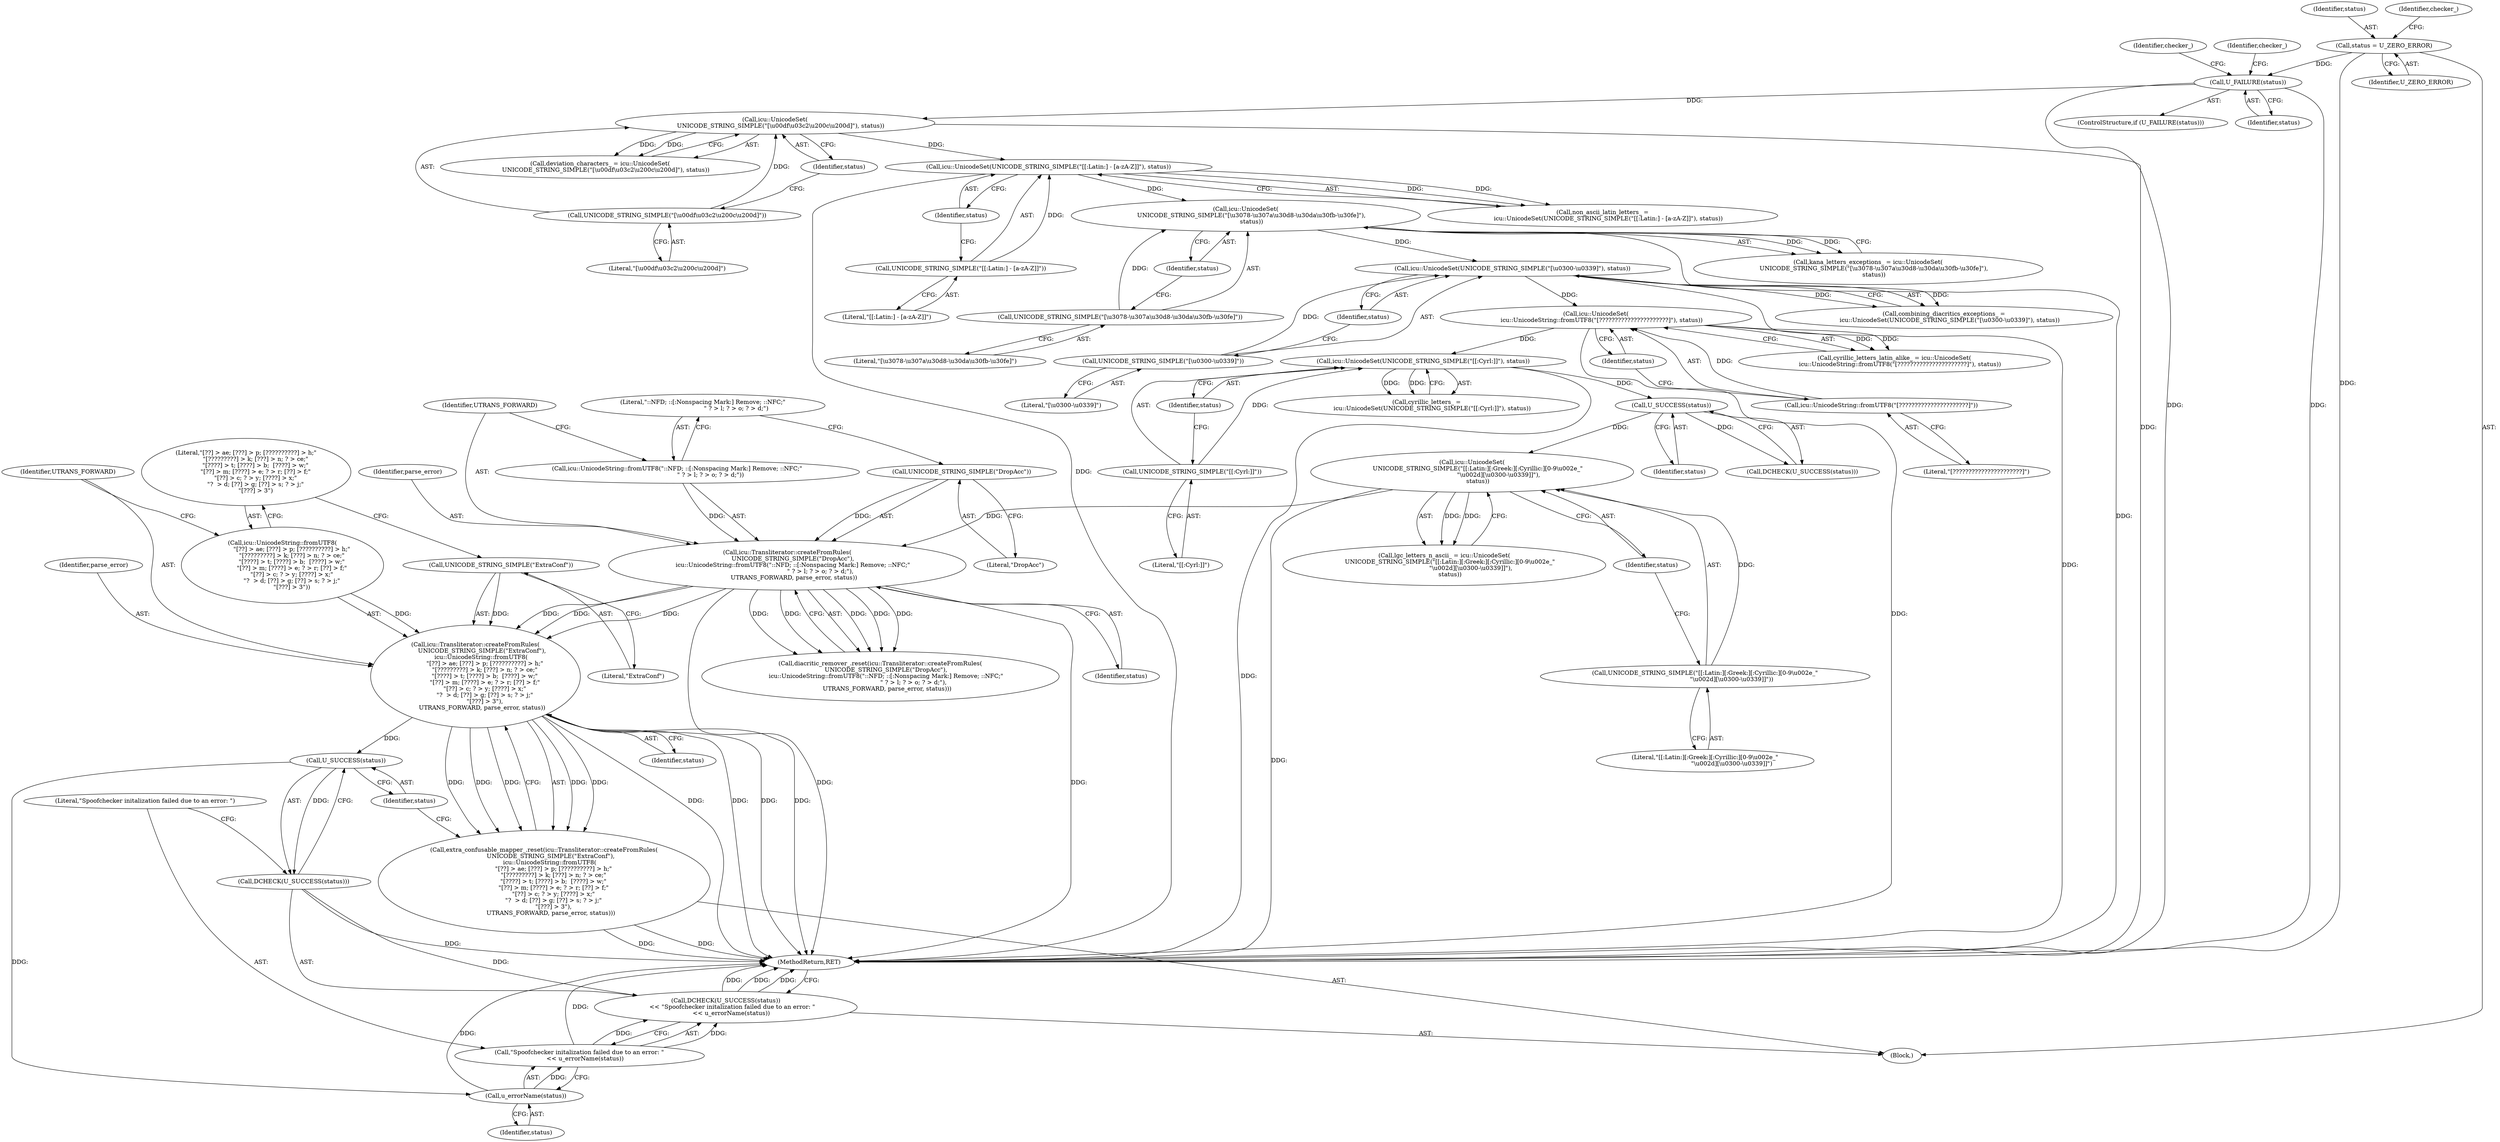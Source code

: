 digraph "0_Chrome_f8bc31acf099873ebc623e92908477f2e99c17f6@API" {
"1000208" [label="(Call,icu::Transliterator::createFromRules(\n       UNICODE_STRING_SIMPLE(\"ExtraConf\"),\n      icu::UnicodeString::fromUTF8(\n          \"[??] > ae; [???] > p; [??????????] > h;\"\n          \"[?????????] > k; [???] > n; ? > ce;\"\n          \"[????] > t; [????] > b;  [????] > w;\"\n          \"[??] > m; [????] > e; ? > r; [??] > f;\"\n          \"[??] > c; ? > y; [????] > x;\"\n          \"?  > d; [??] > g; [??] > s; ? > j;\"\n          \"[???] > 3\"),\n       UTRANS_FORWARD, parse_error, status))"];
"1000209" [label="(Call,UNICODE_STRING_SIMPLE(\"ExtraConf\"))"];
"1000211" [label="(Call,icu::UnicodeString::fromUTF8(\n          \"[??] > ae; [???] > p; [??????????] > h;\"\n          \"[?????????] > k; [???] > n; ? > ce;\"\n          \"[????] > t; [????] > b;  [????] > w;\"\n          \"[??] > m; [????] > e; ? > r; [??] > f;\"\n          \"[??] > c; ? > y; [????] > x;\"\n          \"?  > d; [??] > g; [??] > s; ? > j;\"\n          \"[???] > 3\"))"];
"1000199" [label="(Call,icu::Transliterator::createFromRules(\n      UNICODE_STRING_SIMPLE(\"DropAcc\"),\n      icu::UnicodeString::fromUTF8(\"::NFD; ::[:Nonspacing Mark:] Remove; ::NFC;\"\n                                   \" ? > l; ? > o; ? > d;\"),\n       UTRANS_FORWARD, parse_error, status))"];
"1000200" [label="(Call,UNICODE_STRING_SIMPLE(\"DropAcc\"))"];
"1000202" [label="(Call,icu::UnicodeString::fromUTF8(\"::NFD; ::[:Nonspacing Mark:] Remove; ::NFC;\"\n                                   \" ? > l; ? > o; ? > d;\"))"];
"1000192" [label="(Call,icu::UnicodeSet(\n      UNICODE_STRING_SIMPLE(\"[[:Latin:][:Greek:][:Cyrillic:][0-9\\u002e_\"\n                            \"\\u002d][\\u0300-\\u0339]]\"),\n      status))"];
"1000193" [label="(Call,UNICODE_STRING_SIMPLE(\"[[:Latin:][:Greek:][:Cyrillic:][0-9\\u002e_\"\n                            \"\\u002d][\\u0300-\\u0339]]\"))"];
"1000188" [label="(Call,U_SUCCESS(status))"];
"1000182" [label="(Call,icu::UnicodeSet(UNICODE_STRING_SIMPLE(\"[[:Cyrl:]]\"), status))"];
"1000183" [label="(Call,UNICODE_STRING_SIMPLE(\"[[:Cyrl:]]\"))"];
"1000175" [label="(Call,icu::UnicodeSet(\n      icu::UnicodeString::fromUTF8(\"[??????????????????????]\"), status))"];
"1000176" [label="(Call,icu::UnicodeString::fromUTF8(\"[??????????????????????]\"))"];
"1000168" [label="(Call,icu::UnicodeSet(UNICODE_STRING_SIMPLE(\"[\\u0300-\\u0339]\"), status))"];
"1000169" [label="(Call,UNICODE_STRING_SIMPLE(\"[\\u0300-\\u0339]\"))"];
"1000161" [label="(Call,icu::UnicodeSet(\n      UNICODE_STRING_SIMPLE(\"[\\u3078-\\u307a\\u30d8-\\u30da\\u30fb-\\u30fe]\"),\n      status))"];
"1000162" [label="(Call,UNICODE_STRING_SIMPLE(\"[\\u3078-\\u307a\\u30d8-\\u30da\\u30fb-\\u30fe]\"))"];
"1000154" [label="(Call,icu::UnicodeSet(UNICODE_STRING_SIMPLE(\"[[:Latin:] - [a-zA-Z]]\"), status))"];
"1000155" [label="(Call,UNICODE_STRING_SIMPLE(\"[[:Latin:] - [a-zA-Z]]\"))"];
"1000147" [label="(Call,icu::UnicodeSet(\n      UNICODE_STRING_SIMPLE(\"[\\u00df\\u03c2\\u200c\\u200d]\"), status))"];
"1000148" [label="(Call,UNICODE_STRING_SIMPLE(\"[\\u00df\\u03c2\\u200c\\u200d]\"))"];
"1000118" [label="(Call,U_FAILURE(status))"];
"1000109" [label="(Call,status = U_ZERO_ERROR)"];
"1000207" [label="(Call,extra_confusable_mapper_.reset(icu::Transliterator::createFromRules(\n       UNICODE_STRING_SIMPLE(\"ExtraConf\"),\n      icu::UnicodeString::fromUTF8(\n          \"[??] > ae; [???] > p; [??????????] > h;\"\n          \"[?????????] > k; [???] > n; ? > ce;\"\n          \"[????] > t; [????] > b;  [????] > w;\"\n          \"[??] > m; [????] > e; ? > r; [??] > f;\"\n          \"[??] > c; ? > y; [????] > x;\"\n          \"?  > d; [??] > g; [??] > s; ? > j;\"\n          \"[???] > 3\"),\n       UTRANS_FORWARD, parse_error, status)))"];
"1000218" [label="(Call,U_SUCCESS(status))"];
"1000217" [label="(Call,DCHECK(U_SUCCESS(status)))"];
"1000216" [label="(Call,DCHECK(U_SUCCESS(status))\n       << \"Spoofchecker initalization failed due to an error: \"\n      << u_errorName(status))"];
"1000222" [label="(Call,u_errorName(status))"];
"1000220" [label="(Call,\"Spoofchecker initalization failed due to an error: \"\n      << u_errorName(status))"];
"1000185" [label="(Identifier,status)"];
"1000166" [label="(Call,combining_diacritics_exceptions_ =\n      icu::UnicodeSet(UNICODE_STRING_SIMPLE(\"[\\u0300-\\u0339]\"), status))"];
"1000217" [label="(Call,DCHECK(U_SUCCESS(status)))"];
"1000119" [label="(Identifier,status)"];
"1000224" [label="(MethodReturn,RET)"];
"1000157" [label="(Identifier,status)"];
"1000219" [label="(Identifier,status)"];
"1000198" [label="(Call,diacritic_remover_.reset(icu::Transliterator::createFromRules(\n      UNICODE_STRING_SIMPLE(\"DropAcc\"),\n      icu::UnicodeString::fromUTF8(\"::NFD; ::[:Nonspacing Mark:] Remove; ::NFC;\"\n                                   \" ? > l; ? > o; ? > d;\"),\n       UTRANS_FORWARD, parse_error, status)))"];
"1000150" [label="(Identifier,status)"];
"1000163" [label="(Literal,\"[\\u3078-\\u307a\\u30d8-\\u30da\\u30fb-\\u30fe]\")"];
"1000156" [label="(Literal,\"[[:Latin:] - [a-zA-Z]]\")"];
"1000111" [label="(Identifier,U_ZERO_ERROR)"];
"1000187" [label="(Call,DCHECK(U_SUCCESS(status)))"];
"1000215" [label="(Identifier,status)"];
"1000161" [label="(Call,icu::UnicodeSet(\n      UNICODE_STRING_SIMPLE(\"[\\u3078-\\u307a\\u30d8-\\u30da\\u30fb-\\u30fe]\"),\n      status))"];
"1000175" [label="(Call,icu::UnicodeSet(\n      icu::UnicodeString::fromUTF8(\"[??????????????????????]\"), status))"];
"1000201" [label="(Literal,\"DropAcc\")"];
"1000162" [label="(Call,UNICODE_STRING_SIMPLE(\"[\\u3078-\\u307a\\u30d8-\\u30da\\u30fb-\\u30fe]\"))"];
"1000155" [label="(Call,UNICODE_STRING_SIMPLE(\"[[:Latin:] - [a-zA-Z]]\"))"];
"1000213" [label="(Identifier,UTRANS_FORWARD)"];
"1000122" [label="(Identifier,checker_)"];
"1000194" [label="(Literal,\"[[:Latin:][:Greek:][:Cyrillic:][0-9\\u002e_\"\n                            \"\\u002d][\\u0300-\\u0339]]\")"];
"1000199" [label="(Call,icu::Transliterator::createFromRules(\n      UNICODE_STRING_SIMPLE(\"DropAcc\"),\n      icu::UnicodeString::fromUTF8(\"::NFD; ::[:Nonspacing Mark:] Remove; ::NFC;\"\n                                   \" ? > l; ? > o; ? > d;\"),\n       UTRANS_FORWARD, parse_error, status))"];
"1000176" [label="(Call,icu::UnicodeString::fromUTF8(\"[??????????????????????]\"))"];
"1000177" [label="(Literal,\"[??????????????????????]\")"];
"1000204" [label="(Identifier,UTRANS_FORWARD)"];
"1000169" [label="(Call,UNICODE_STRING_SIMPLE(\"[\\u0300-\\u0339]\"))"];
"1000189" [label="(Identifier,status)"];
"1000214" [label="(Identifier,parse_error)"];
"1000211" [label="(Call,icu::UnicodeString::fromUTF8(\n          \"[??] > ae; [???] > p; [??????????] > h;\"\n          \"[?????????] > k; [???] > n; ? > ce;\"\n          \"[????] > t; [????] > b;  [????] > w;\"\n          \"[??] > m; [????] > e; ? > r; [??] > f;\"\n          \"[??] > c; ? > y; [????] > x;\"\n          \"?  > d; [??] > g; [??] > s; ? > j;\"\n          \"[???] > 3\"))"];
"1000203" [label="(Literal,\"::NFD; ::[:Nonspacing Mark:] Remove; ::NFC;\"\n                                   \" ? > l; ? > o; ? > d;\")"];
"1000209" [label="(Call,UNICODE_STRING_SIMPLE(\"ExtraConf\"))"];
"1000192" [label="(Call,icu::UnicodeSet(\n      UNICODE_STRING_SIMPLE(\"[[:Latin:][:Greek:][:Cyrillic:][0-9\\u002e_\"\n                            \"\\u002d][\\u0300-\\u0339]]\"),\n      status))"];
"1000148" [label="(Call,UNICODE_STRING_SIMPLE(\"[\\u00df\\u03c2\\u200c\\u200d]\"))"];
"1000170" [label="(Literal,\"[\\u0300-\\u0339]\")"];
"1000109" [label="(Call,status = U_ZERO_ERROR)"];
"1000107" [label="(Block,)"];
"1000216" [label="(Call,DCHECK(U_SUCCESS(status))\n       << \"Spoofchecker initalization failed due to an error: \"\n      << u_errorName(status))"];
"1000168" [label="(Call,icu::UnicodeSet(UNICODE_STRING_SIMPLE(\"[\\u0300-\\u0339]\"), status))"];
"1000188" [label="(Call,U_SUCCESS(status))"];
"1000200" [label="(Call,UNICODE_STRING_SIMPLE(\"DropAcc\"))"];
"1000154" [label="(Call,icu::UnicodeSet(UNICODE_STRING_SIMPLE(\"[[:Latin:] - [a-zA-Z]]\"), status))"];
"1000205" [label="(Identifier,parse_error)"];
"1000206" [label="(Identifier,status)"];
"1000159" [label="(Call,kana_letters_exceptions_ = icu::UnicodeSet(\n      UNICODE_STRING_SIMPLE(\"[\\u3078-\\u307a\\u30d8-\\u30da\\u30fb-\\u30fe]\"),\n      status))"];
"1000210" [label="(Literal,\"ExtraConf\")"];
"1000149" [label="(Literal,\"[\\u00df\\u03c2\\u200c\\u200d]\")"];
"1000117" [label="(ControlStructure,if (U_FAILURE(status)))"];
"1000110" [label="(Identifier,status)"];
"1000164" [label="(Identifier,status)"];
"1000184" [label="(Literal,\"[[:Cyrl:]]\")"];
"1000190" [label="(Call,lgc_letters_n_ascii_ = icu::UnicodeSet(\n      UNICODE_STRING_SIMPLE(\"[[:Latin:][:Greek:][:Cyrillic:][0-9\\u002e_\"\n                            \"\\u002d][\\u0300-\\u0339]]\"),\n      status))"];
"1000195" [label="(Identifier,status)"];
"1000182" [label="(Call,icu::UnicodeSet(UNICODE_STRING_SIMPLE(\"[[:Cyrl:]]\"), status))"];
"1000178" [label="(Identifier,status)"];
"1000113" [label="(Identifier,checker_)"];
"1000173" [label="(Call,cyrillic_letters_latin_alike_ = icu::UnicodeSet(\n      icu::UnicodeString::fromUTF8(\"[??????????????????????]\"), status))"];
"1000222" [label="(Call,u_errorName(status))"];
"1000208" [label="(Call,icu::Transliterator::createFromRules(\n       UNICODE_STRING_SIMPLE(\"ExtraConf\"),\n      icu::UnicodeString::fromUTF8(\n          \"[??] > ae; [???] > p; [??????????] > h;\"\n          \"[?????????] > k; [???] > n; ? > ce;\"\n          \"[????] > t; [????] > b;  [????] > w;\"\n          \"[??] > m; [????] > e; ? > r; [??] > f;\"\n          \"[??] > c; ? > y; [????] > x;\"\n          \"?  > d; [??] > g; [??] > s; ? > j;\"\n          \"[???] > 3\"),\n       UTRANS_FORWARD, parse_error, status))"];
"1000220" [label="(Call,\"Spoofchecker initalization failed due to an error: \"\n      << u_errorName(status))"];
"1000218" [label="(Call,U_SUCCESS(status))"];
"1000147" [label="(Call,icu::UnicodeSet(\n      UNICODE_STRING_SIMPLE(\"[\\u00df\\u03c2\\u200c\\u200d]\"), status))"];
"1000145" [label="(Call,deviation_characters_ = icu::UnicodeSet(\n      UNICODE_STRING_SIMPLE(\"[\\u00df\\u03c2\\u200c\\u200d]\"), status))"];
"1000180" [label="(Call,cyrillic_letters_ =\n      icu::UnicodeSet(UNICODE_STRING_SIMPLE(\"[[:Cyrl:]]\"), status))"];
"1000183" [label="(Call,UNICODE_STRING_SIMPLE(\"[[:Cyrl:]]\"))"];
"1000126" [label="(Identifier,checker_)"];
"1000193" [label="(Call,UNICODE_STRING_SIMPLE(\"[[:Latin:][:Greek:][:Cyrillic:][0-9\\u002e_\"\n                            \"\\u002d][\\u0300-\\u0339]]\"))"];
"1000212" [label="(Literal,\"[??] > ae; [???] > p; [??????????] > h;\"\n          \"[?????????] > k; [???] > n; ? > ce;\"\n          \"[????] > t; [????] > b;  [????] > w;\"\n          \"[??] > m; [????] > e; ? > r; [??] > f;\"\n          \"[??] > c; ? > y; [????] > x;\"\n          \"?  > d; [??] > g; [??] > s; ? > j;\"\n          \"[???] > 3\")"];
"1000223" [label="(Identifier,status)"];
"1000152" [label="(Call,non_ascii_latin_letters_ =\n      icu::UnicodeSet(UNICODE_STRING_SIMPLE(\"[[:Latin:] - [a-zA-Z]]\"), status))"];
"1000221" [label="(Literal,\"Spoofchecker initalization failed due to an error: \")"];
"1000207" [label="(Call,extra_confusable_mapper_.reset(icu::Transliterator::createFromRules(\n       UNICODE_STRING_SIMPLE(\"ExtraConf\"),\n      icu::UnicodeString::fromUTF8(\n          \"[??] > ae; [???] > p; [??????????] > h;\"\n          \"[?????????] > k; [???] > n; ? > ce;\"\n          \"[????] > t; [????] > b;  [????] > w;\"\n          \"[??] > m; [????] > e; ? > r; [??] > f;\"\n          \"[??] > c; ? > y; [????] > x;\"\n          \"?  > d; [??] > g; [??] > s; ? > j;\"\n          \"[???] > 3\"),\n       UTRANS_FORWARD, parse_error, status)))"];
"1000118" [label="(Call,U_FAILURE(status))"];
"1000171" [label="(Identifier,status)"];
"1000202" [label="(Call,icu::UnicodeString::fromUTF8(\"::NFD; ::[:Nonspacing Mark:] Remove; ::NFC;\"\n                                   \" ? > l; ? > o; ? > d;\"))"];
"1000208" -> "1000207"  [label="AST: "];
"1000208" -> "1000215"  [label="CFG: "];
"1000209" -> "1000208"  [label="AST: "];
"1000211" -> "1000208"  [label="AST: "];
"1000213" -> "1000208"  [label="AST: "];
"1000214" -> "1000208"  [label="AST: "];
"1000215" -> "1000208"  [label="AST: "];
"1000207" -> "1000208"  [label="CFG: "];
"1000208" -> "1000224"  [label="DDG: "];
"1000208" -> "1000224"  [label="DDG: "];
"1000208" -> "1000224"  [label="DDG: "];
"1000208" -> "1000224"  [label="DDG: "];
"1000208" -> "1000207"  [label="DDG: "];
"1000208" -> "1000207"  [label="DDG: "];
"1000208" -> "1000207"  [label="DDG: "];
"1000208" -> "1000207"  [label="DDG: "];
"1000208" -> "1000207"  [label="DDG: "];
"1000209" -> "1000208"  [label="DDG: "];
"1000211" -> "1000208"  [label="DDG: "];
"1000199" -> "1000208"  [label="DDG: "];
"1000199" -> "1000208"  [label="DDG: "];
"1000199" -> "1000208"  [label="DDG: "];
"1000208" -> "1000218"  [label="DDG: "];
"1000209" -> "1000210"  [label="CFG: "];
"1000210" -> "1000209"  [label="AST: "];
"1000212" -> "1000209"  [label="CFG: "];
"1000211" -> "1000212"  [label="CFG: "];
"1000212" -> "1000211"  [label="AST: "];
"1000213" -> "1000211"  [label="CFG: "];
"1000199" -> "1000198"  [label="AST: "];
"1000199" -> "1000206"  [label="CFG: "];
"1000200" -> "1000199"  [label="AST: "];
"1000202" -> "1000199"  [label="AST: "];
"1000204" -> "1000199"  [label="AST: "];
"1000205" -> "1000199"  [label="AST: "];
"1000206" -> "1000199"  [label="AST: "];
"1000198" -> "1000199"  [label="CFG: "];
"1000199" -> "1000224"  [label="DDG: "];
"1000199" -> "1000224"  [label="DDG: "];
"1000199" -> "1000198"  [label="DDG: "];
"1000199" -> "1000198"  [label="DDG: "];
"1000199" -> "1000198"  [label="DDG: "];
"1000199" -> "1000198"  [label="DDG: "];
"1000199" -> "1000198"  [label="DDG: "];
"1000200" -> "1000199"  [label="DDG: "];
"1000202" -> "1000199"  [label="DDG: "];
"1000192" -> "1000199"  [label="DDG: "];
"1000200" -> "1000201"  [label="CFG: "];
"1000201" -> "1000200"  [label="AST: "];
"1000203" -> "1000200"  [label="CFG: "];
"1000202" -> "1000203"  [label="CFG: "];
"1000203" -> "1000202"  [label="AST: "];
"1000204" -> "1000202"  [label="CFG: "];
"1000192" -> "1000190"  [label="AST: "];
"1000192" -> "1000195"  [label="CFG: "];
"1000193" -> "1000192"  [label="AST: "];
"1000195" -> "1000192"  [label="AST: "];
"1000190" -> "1000192"  [label="CFG: "];
"1000192" -> "1000224"  [label="DDG: "];
"1000192" -> "1000190"  [label="DDG: "];
"1000192" -> "1000190"  [label="DDG: "];
"1000193" -> "1000192"  [label="DDG: "];
"1000188" -> "1000192"  [label="DDG: "];
"1000193" -> "1000194"  [label="CFG: "];
"1000194" -> "1000193"  [label="AST: "];
"1000195" -> "1000193"  [label="CFG: "];
"1000188" -> "1000187"  [label="AST: "];
"1000188" -> "1000189"  [label="CFG: "];
"1000189" -> "1000188"  [label="AST: "];
"1000187" -> "1000188"  [label="CFG: "];
"1000188" -> "1000187"  [label="DDG: "];
"1000182" -> "1000188"  [label="DDG: "];
"1000182" -> "1000180"  [label="AST: "];
"1000182" -> "1000185"  [label="CFG: "];
"1000183" -> "1000182"  [label="AST: "];
"1000185" -> "1000182"  [label="AST: "];
"1000180" -> "1000182"  [label="CFG: "];
"1000182" -> "1000224"  [label="DDG: "];
"1000182" -> "1000180"  [label="DDG: "];
"1000182" -> "1000180"  [label="DDG: "];
"1000183" -> "1000182"  [label="DDG: "];
"1000175" -> "1000182"  [label="DDG: "];
"1000183" -> "1000184"  [label="CFG: "];
"1000184" -> "1000183"  [label="AST: "];
"1000185" -> "1000183"  [label="CFG: "];
"1000175" -> "1000173"  [label="AST: "];
"1000175" -> "1000178"  [label="CFG: "];
"1000176" -> "1000175"  [label="AST: "];
"1000178" -> "1000175"  [label="AST: "];
"1000173" -> "1000175"  [label="CFG: "];
"1000175" -> "1000224"  [label="DDG: "];
"1000175" -> "1000173"  [label="DDG: "];
"1000175" -> "1000173"  [label="DDG: "];
"1000176" -> "1000175"  [label="DDG: "];
"1000168" -> "1000175"  [label="DDG: "];
"1000176" -> "1000177"  [label="CFG: "];
"1000177" -> "1000176"  [label="AST: "];
"1000178" -> "1000176"  [label="CFG: "];
"1000168" -> "1000166"  [label="AST: "];
"1000168" -> "1000171"  [label="CFG: "];
"1000169" -> "1000168"  [label="AST: "];
"1000171" -> "1000168"  [label="AST: "];
"1000166" -> "1000168"  [label="CFG: "];
"1000168" -> "1000224"  [label="DDG: "];
"1000168" -> "1000166"  [label="DDG: "];
"1000168" -> "1000166"  [label="DDG: "];
"1000169" -> "1000168"  [label="DDG: "];
"1000161" -> "1000168"  [label="DDG: "];
"1000169" -> "1000170"  [label="CFG: "];
"1000170" -> "1000169"  [label="AST: "];
"1000171" -> "1000169"  [label="CFG: "];
"1000161" -> "1000159"  [label="AST: "];
"1000161" -> "1000164"  [label="CFG: "];
"1000162" -> "1000161"  [label="AST: "];
"1000164" -> "1000161"  [label="AST: "];
"1000159" -> "1000161"  [label="CFG: "];
"1000161" -> "1000224"  [label="DDG: "];
"1000161" -> "1000159"  [label="DDG: "];
"1000161" -> "1000159"  [label="DDG: "];
"1000162" -> "1000161"  [label="DDG: "];
"1000154" -> "1000161"  [label="DDG: "];
"1000162" -> "1000163"  [label="CFG: "];
"1000163" -> "1000162"  [label="AST: "];
"1000164" -> "1000162"  [label="CFG: "];
"1000154" -> "1000152"  [label="AST: "];
"1000154" -> "1000157"  [label="CFG: "];
"1000155" -> "1000154"  [label="AST: "];
"1000157" -> "1000154"  [label="AST: "];
"1000152" -> "1000154"  [label="CFG: "];
"1000154" -> "1000224"  [label="DDG: "];
"1000154" -> "1000152"  [label="DDG: "];
"1000154" -> "1000152"  [label="DDG: "];
"1000155" -> "1000154"  [label="DDG: "];
"1000147" -> "1000154"  [label="DDG: "];
"1000155" -> "1000156"  [label="CFG: "];
"1000156" -> "1000155"  [label="AST: "];
"1000157" -> "1000155"  [label="CFG: "];
"1000147" -> "1000145"  [label="AST: "];
"1000147" -> "1000150"  [label="CFG: "];
"1000148" -> "1000147"  [label="AST: "];
"1000150" -> "1000147"  [label="AST: "];
"1000145" -> "1000147"  [label="CFG: "];
"1000147" -> "1000224"  [label="DDG: "];
"1000147" -> "1000145"  [label="DDG: "];
"1000147" -> "1000145"  [label="DDG: "];
"1000148" -> "1000147"  [label="DDG: "];
"1000118" -> "1000147"  [label="DDG: "];
"1000148" -> "1000149"  [label="CFG: "];
"1000149" -> "1000148"  [label="AST: "];
"1000150" -> "1000148"  [label="CFG: "];
"1000118" -> "1000117"  [label="AST: "];
"1000118" -> "1000119"  [label="CFG: "];
"1000119" -> "1000118"  [label="AST: "];
"1000122" -> "1000118"  [label="CFG: "];
"1000126" -> "1000118"  [label="CFG: "];
"1000118" -> "1000224"  [label="DDG: "];
"1000118" -> "1000224"  [label="DDG: "];
"1000109" -> "1000118"  [label="DDG: "];
"1000109" -> "1000107"  [label="AST: "];
"1000109" -> "1000111"  [label="CFG: "];
"1000110" -> "1000109"  [label="AST: "];
"1000111" -> "1000109"  [label="AST: "];
"1000113" -> "1000109"  [label="CFG: "];
"1000109" -> "1000224"  [label="DDG: "];
"1000207" -> "1000107"  [label="AST: "];
"1000219" -> "1000207"  [label="CFG: "];
"1000207" -> "1000224"  [label="DDG: "];
"1000207" -> "1000224"  [label="DDG: "];
"1000218" -> "1000217"  [label="AST: "];
"1000218" -> "1000219"  [label="CFG: "];
"1000219" -> "1000218"  [label="AST: "];
"1000217" -> "1000218"  [label="CFG: "];
"1000218" -> "1000217"  [label="DDG: "];
"1000218" -> "1000222"  [label="DDG: "];
"1000217" -> "1000216"  [label="AST: "];
"1000221" -> "1000217"  [label="CFG: "];
"1000217" -> "1000224"  [label="DDG: "];
"1000217" -> "1000216"  [label="DDG: "];
"1000216" -> "1000107"  [label="AST: "];
"1000216" -> "1000220"  [label="CFG: "];
"1000220" -> "1000216"  [label="AST: "];
"1000224" -> "1000216"  [label="CFG: "];
"1000216" -> "1000224"  [label="DDG: "];
"1000216" -> "1000224"  [label="DDG: "];
"1000216" -> "1000224"  [label="DDG: "];
"1000220" -> "1000216"  [label="DDG: "];
"1000220" -> "1000216"  [label="DDG: "];
"1000222" -> "1000220"  [label="AST: "];
"1000222" -> "1000223"  [label="CFG: "];
"1000223" -> "1000222"  [label="AST: "];
"1000220" -> "1000222"  [label="CFG: "];
"1000222" -> "1000224"  [label="DDG: "];
"1000222" -> "1000220"  [label="DDG: "];
"1000221" -> "1000220"  [label="AST: "];
"1000220" -> "1000224"  [label="DDG: "];
}
